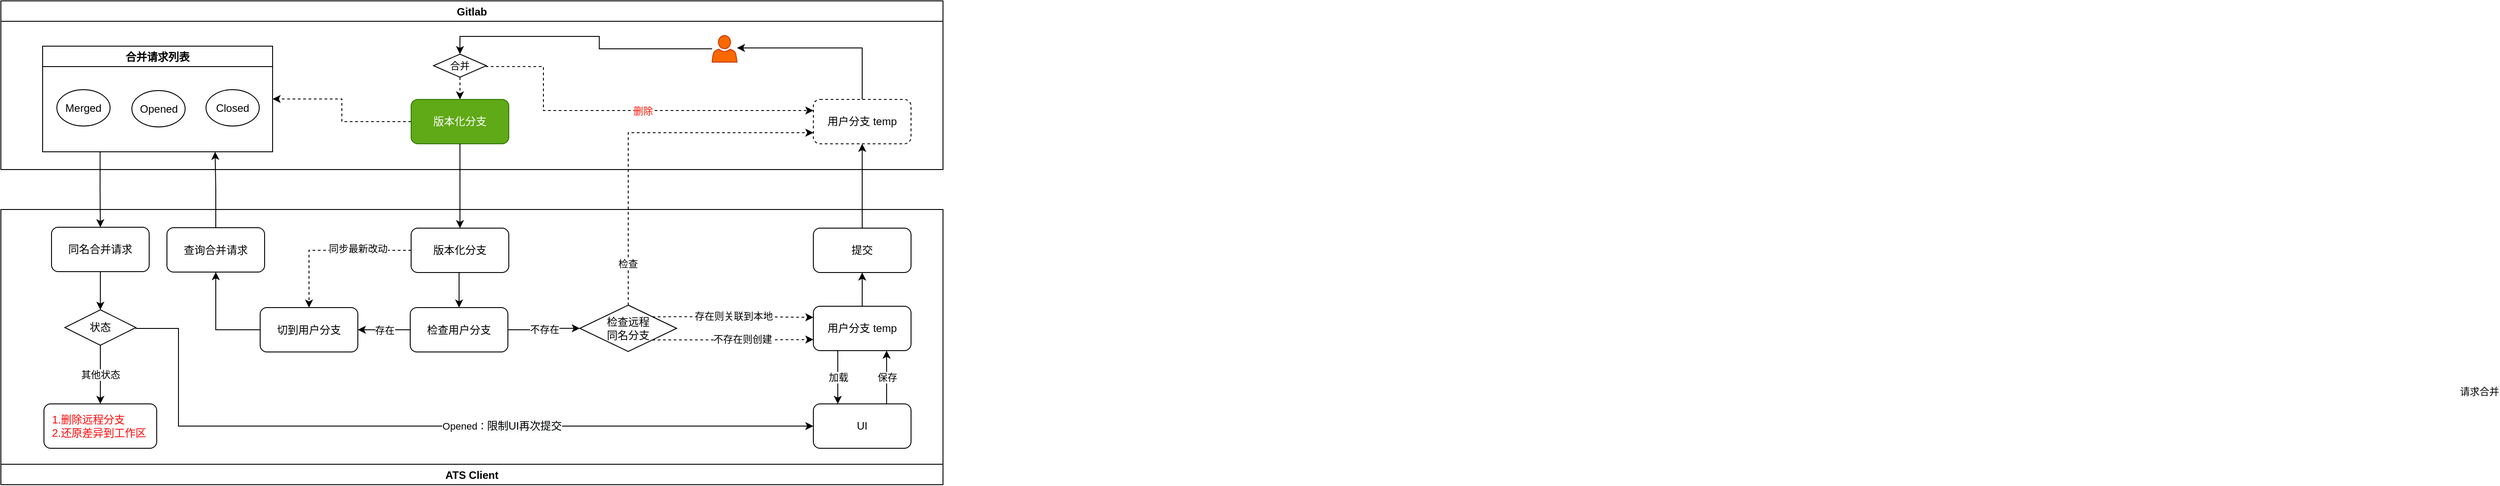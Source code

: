 <mxfile version="18.0.6" type="github">
  <diagram id="JWHZXMgrpeEiZYdzucM5" name="第 1 页">
    <mxGraphModel dx="1038" dy="547" grid="1" gridSize="10" guides="1" tooltips="1" connect="1" arrows="1" fold="1" page="1" pageScale="1" pageWidth="827" pageHeight="1169" math="0" shadow="0">
      <root>
        <mxCell id="0" />
        <mxCell id="1" parent="0" />
        <mxCell id="OzOOQE36SfWYD20R3lUw-1" value="Gitlab" style="swimlane;" parent="1" vertex="1">
          <mxGeometry x="340" y="40" width="1061" height="190" as="geometry" />
        </mxCell>
        <mxCell id="OzOOQE36SfWYD20R3lUw-111" style="edgeStyle=orthogonalEdgeStyle;rounded=0;orthogonalLoop=1;jettySize=auto;html=1;exitX=0;exitY=0.5;exitDx=0;exitDy=0;entryX=1;entryY=0.5;entryDx=0;entryDy=0;dashed=1;fontColor=#000000;strokeColor=#000000;" parent="OzOOQE36SfWYD20R3lUw-1" source="OzOOQE36SfWYD20R3lUw-2" target="OzOOQE36SfWYD20R3lUw-106" edge="1">
          <mxGeometry relative="1" as="geometry" />
        </mxCell>
        <mxCell id="OzOOQE36SfWYD20R3lUw-2" value="版本化分支" style="rounded=1;whiteSpace=wrap;html=1;fillColor=#60a917;fontColor=#ffffff;strokeColor=#2D7600;" parent="OzOOQE36SfWYD20R3lUw-1" vertex="1">
          <mxGeometry x="462" y="111" width="110" height="50" as="geometry" />
        </mxCell>
        <mxCell id="OzOOQE36SfWYD20R3lUw-102" style="edgeStyle=orthogonalEdgeStyle;rounded=0;orthogonalLoop=1;jettySize=auto;html=1;exitX=0.5;exitY=0;exitDx=0;exitDy=0;fontColor=#000000;strokeColor=#000000;" parent="OzOOQE36SfWYD20R3lUw-1" source="OzOOQE36SfWYD20R3lUw-12" target="OzOOQE36SfWYD20R3lUw-98" edge="1">
          <mxGeometry relative="1" as="geometry">
            <Array as="points">
              <mxPoint x="970" y="53" />
            </Array>
            <mxPoint x="892.192" y="53.19" as="targetPoint" />
          </mxGeometry>
        </mxCell>
        <mxCell id="OzOOQE36SfWYD20R3lUw-103" value="请求合并" style="edgeLabel;html=1;align=center;verticalAlign=middle;resizable=0;points=[];fontColor=#000000;" parent="OzOOQE36SfWYD20R3lUw-102" vertex="1" connectable="0">
          <mxGeometry x="-0.226" y="1" relative="1" as="geometry">
            <mxPoint x="1840" y="386" as="offset" />
          </mxGeometry>
        </mxCell>
        <mxCell id="OzOOQE36SfWYD20R3lUw-12" value="用户分支 temp" style="rounded=1;whiteSpace=wrap;html=1;dashed=1;" parent="OzOOQE36SfWYD20R3lUw-1" vertex="1">
          <mxGeometry x="915" y="111" width="110" height="50" as="geometry" />
        </mxCell>
        <mxCell id="OzOOQE36SfWYD20R3lUw-98" value="" style="sketch=0;pointerEvents=1;shadow=0;dashed=0;html=1;strokeColor=#C73500;labelPosition=center;verticalLabelPosition=bottom;verticalAlign=top;outlineConnect=0;align=center;shape=mxgraph.office.users.user;fillColor=#fa6800;fontColor=#000000;" parent="OzOOQE36SfWYD20R3lUw-1" vertex="1">
          <mxGeometry x="801" y="39" width="28" height="30" as="geometry" />
        </mxCell>
        <mxCell id="OzOOQE36SfWYD20R3lUw-106" value="合并请求列表" style="swimlane;fontColor=#000000;gradientColor=#ffffff;" parent="OzOOQE36SfWYD20R3lUw-1" vertex="1">
          <mxGeometry x="47" y="51" width="259" height="119" as="geometry" />
        </mxCell>
        <mxCell id="OzOOQE36SfWYD20R3lUw-108" value="Merged" style="ellipse;whiteSpace=wrap;html=1;fontColor=#000000;gradientColor=#ffffff;" parent="OzOOQE36SfWYD20R3lUw-106" vertex="1">
          <mxGeometry x="16" y="49" width="60" height="41" as="geometry" />
        </mxCell>
        <mxCell id="OzOOQE36SfWYD20R3lUw-109" value="Opened" style="ellipse;whiteSpace=wrap;html=1;fontColor=#000000;gradientColor=#ffffff;" parent="OzOOQE36SfWYD20R3lUw-106" vertex="1">
          <mxGeometry x="100.5" y="50" width="60" height="41" as="geometry" />
        </mxCell>
        <mxCell id="OzOOQE36SfWYD20R3lUw-110" value="Closed" style="ellipse;whiteSpace=wrap;html=1;fontColor=#000000;gradientColor=#ffffff;" parent="OzOOQE36SfWYD20R3lUw-106" vertex="1">
          <mxGeometry x="184" y="49" width="60" height="41" as="geometry" />
        </mxCell>
        <mxCell id="psE9WnhXkmg0ZXA9j5WQ-4" style="edgeStyle=orthogonalEdgeStyle;rounded=0;orthogonalLoop=1;jettySize=auto;html=1;exitX=0.5;exitY=1;exitDx=0;exitDy=0;entryX=0.5;entryY=0;entryDx=0;entryDy=0;dashed=1;" parent="OzOOQE36SfWYD20R3lUw-1" source="psE9WnhXkmg0ZXA9j5WQ-2" target="OzOOQE36SfWYD20R3lUw-2" edge="1">
          <mxGeometry relative="1" as="geometry" />
        </mxCell>
        <mxCell id="psE9WnhXkmg0ZXA9j5WQ-6" value="删除" style="edgeStyle=orthogonalEdgeStyle;rounded=0;orthogonalLoop=1;jettySize=auto;html=1;exitX=1;exitY=0.5;exitDx=0;exitDy=0;entryX=0;entryY=0.25;entryDx=0;entryDy=0;fontColor=#FF1100;dashed=1;" parent="OzOOQE36SfWYD20R3lUw-1" source="psE9WnhXkmg0ZXA9j5WQ-2" target="OzOOQE36SfWYD20R3lUw-12" edge="1">
          <mxGeometry x="0.084" relative="1" as="geometry">
            <Array as="points">
              <mxPoint x="547" y="74" />
              <mxPoint x="611" y="74" />
              <mxPoint x="611" y="124" />
            </Array>
            <mxPoint as="offset" />
          </mxGeometry>
        </mxCell>
        <mxCell id="psE9WnhXkmg0ZXA9j5WQ-2" value="&lt;span style=&quot;font-size: 11px; background-color: rgb(255, 255, 255);&quot;&gt;合并&lt;/span&gt;" style="rhombus;whiteSpace=wrap;html=1;verticalAlign=middle;fillColor=#FFFFFF;strokeColor=default;fontColor=#000000;sketch=0;shadow=0;dashed=0;" parent="OzOOQE36SfWYD20R3lUw-1" vertex="1">
          <mxGeometry x="487.25" y="60" width="59.5" height="26" as="geometry" />
        </mxCell>
        <mxCell id="psE9WnhXkmg0ZXA9j5WQ-3" value="" style="edgeStyle=orthogonalEdgeStyle;rounded=0;orthogonalLoop=1;jettySize=auto;html=1;entryX=0.5;entryY=0;entryDx=0;entryDy=0;" parent="OzOOQE36SfWYD20R3lUw-1" source="OzOOQE36SfWYD20R3lUw-98" target="psE9WnhXkmg0ZXA9j5WQ-2" edge="1">
          <mxGeometry relative="1" as="geometry" />
        </mxCell>
        <mxCell id="OzOOQE36SfWYD20R3lUw-13" value="ATS Client" style="swimlane;flipV=1;" parent="1" vertex="1">
          <mxGeometry x="340" y="275" width="1061" height="310" as="geometry" />
        </mxCell>
        <mxCell id="OzOOQE36SfWYD20R3lUw-70" style="edgeStyle=orthogonalEdgeStyle;rounded=0;orthogonalLoop=1;jettySize=auto;html=1;exitX=0.5;exitY=1;exitDx=0;exitDy=0;entryX=0.5;entryY=0;entryDx=0;entryDy=0;" parent="OzOOQE36SfWYD20R3lUw-13" source="OzOOQE36SfWYD20R3lUw-16" target="OzOOQE36SfWYD20R3lUw-63" edge="1">
          <mxGeometry relative="1" as="geometry" />
        </mxCell>
        <mxCell id="OzOOQE36SfWYD20R3lUw-84" style="edgeStyle=orthogonalEdgeStyle;rounded=0;orthogonalLoop=1;jettySize=auto;html=1;exitX=0;exitY=0.5;exitDx=0;exitDy=0;entryX=0.5;entryY=0;entryDx=0;entryDy=0;fontColor=#000000;strokeColor=#000000;dashed=1;" parent="OzOOQE36SfWYD20R3lUw-13" source="OzOOQE36SfWYD20R3lUw-16" target="OzOOQE36SfWYD20R3lUw-82" edge="1">
          <mxGeometry relative="1" as="geometry" />
        </mxCell>
        <mxCell id="OzOOQE36SfWYD20R3lUw-86" value="同步最新改动" style="edgeLabel;html=1;align=center;verticalAlign=middle;resizable=0;points=[];fontColor=#000000;" parent="OzOOQE36SfWYD20R3lUw-84" vertex="1" connectable="0">
          <mxGeometry x="0.063" y="-2" relative="1" as="geometry">
            <mxPoint x="35" as="offset" />
          </mxGeometry>
        </mxCell>
        <mxCell id="OzOOQE36SfWYD20R3lUw-16" value="版本化分支" style="rounded=1;whiteSpace=wrap;html=1;" parent="OzOOQE36SfWYD20R3lUw-13" vertex="1">
          <mxGeometry x="462" y="21" width="110" height="50" as="geometry" />
        </mxCell>
        <mxCell id="OzOOQE36SfWYD20R3lUw-91" style="edgeStyle=orthogonalEdgeStyle;rounded=0;orthogonalLoop=1;jettySize=auto;html=1;exitX=0.5;exitY=0;exitDx=0;exitDy=0;entryX=0.5;entryY=1;entryDx=0;entryDy=0;fontColor=#000000;strokeColor=#000000;" parent="OzOOQE36SfWYD20R3lUw-13" source="OzOOQE36SfWYD20R3lUw-34" target="OzOOQE36SfWYD20R3lUw-90" edge="1">
          <mxGeometry relative="1" as="geometry" />
        </mxCell>
        <mxCell id="OzOOQE36SfWYD20R3lUw-34" value="用户分支 temp" style="rounded=1;whiteSpace=wrap;html=1;" parent="OzOOQE36SfWYD20R3lUw-13" vertex="1">
          <mxGeometry x="915" y="109" width="110" height="50" as="geometry" />
        </mxCell>
        <mxCell id="OzOOQE36SfWYD20R3lUw-68" value="不存在" style="edgeStyle=orthogonalEdgeStyle;rounded=0;orthogonalLoop=1;jettySize=auto;html=1;exitX=1;exitY=0.5;exitDx=0;exitDy=0;entryX=0;entryY=0.5;entryDx=0;entryDy=0;" parent="OzOOQE36SfWYD20R3lUw-13" source="OzOOQE36SfWYD20R3lUw-63" target="k9bFuFUCMk2lvkfN55A9-7" edge="1">
          <mxGeometry relative="1" as="geometry">
            <mxPoint x="636" y="135" as="targetPoint" />
          </mxGeometry>
        </mxCell>
        <mxCell id="OzOOQE36SfWYD20R3lUw-83" value="存在" style="edgeStyle=orthogonalEdgeStyle;rounded=0;orthogonalLoop=1;jettySize=auto;html=1;exitX=0;exitY=0.5;exitDx=0;exitDy=0;entryX=1;entryY=0.5;entryDx=0;entryDy=0;fontColor=#000000;strokeColor=#000000;" parent="OzOOQE36SfWYD20R3lUw-13" source="OzOOQE36SfWYD20R3lUw-63" target="OzOOQE36SfWYD20R3lUw-82" edge="1">
          <mxGeometry relative="1" as="geometry" />
        </mxCell>
        <mxCell id="OzOOQE36SfWYD20R3lUw-63" value="检查用户分支" style="rounded=1;whiteSpace=wrap;html=1;" parent="OzOOQE36SfWYD20R3lUw-13" vertex="1">
          <mxGeometry x="461" y="110.5" width="110" height="50" as="geometry" />
        </mxCell>
        <mxCell id="OzOOQE36SfWYD20R3lUw-66" value="查询合并请求" style="rounded=1;whiteSpace=wrap;html=1;" parent="OzOOQE36SfWYD20R3lUw-13" vertex="1">
          <mxGeometry x="187" y="20.5" width="110" height="50" as="geometry" />
        </mxCell>
        <mxCell id="OzOOQE36SfWYD20R3lUw-75" style="edgeStyle=orthogonalEdgeStyle;rounded=0;orthogonalLoop=1;jettySize=auto;html=1;exitX=0.5;exitY=1;exitDx=0;exitDy=0;entryX=0.5;entryY=0;entryDx=0;entryDy=0;" parent="OzOOQE36SfWYD20R3lUw-13" source="OzOOQE36SfWYD20R3lUw-71" target="OzOOQE36SfWYD20R3lUw-74" edge="1">
          <mxGeometry relative="1" as="geometry" />
        </mxCell>
        <mxCell id="OzOOQE36SfWYD20R3lUw-71" value="同名合并请求" style="rounded=1;whiteSpace=wrap;html=1;" parent="OzOOQE36SfWYD20R3lUw-13" vertex="1">
          <mxGeometry x="57" y="20" width="110" height="50" as="geometry" />
        </mxCell>
        <mxCell id="OzOOQE36SfWYD20R3lUw-88" value="其他状态" style="edgeStyle=orthogonalEdgeStyle;rounded=0;orthogonalLoop=1;jettySize=auto;html=1;exitX=0.5;exitY=1;exitDx=0;exitDy=0;fontColor=#000000;strokeColor=#000000;" parent="OzOOQE36SfWYD20R3lUw-13" source="OzOOQE36SfWYD20R3lUw-74" target="OzOOQE36SfWYD20R3lUw-87" edge="1">
          <mxGeometry relative="1" as="geometry" />
        </mxCell>
        <mxCell id="OzOOQE36SfWYD20R3lUw-74" value="状态" style="rhombus;whiteSpace=wrap;html=1;gradientColor=#ffffff;" parent="OzOOQE36SfWYD20R3lUw-13" vertex="1">
          <mxGeometry x="72" y="113" width="80" height="40" as="geometry" />
        </mxCell>
        <mxCell id="OzOOQE36SfWYD20R3lUw-85" style="edgeStyle=orthogonalEdgeStyle;rounded=0;orthogonalLoop=1;jettySize=auto;html=1;exitX=0;exitY=0.5;exitDx=0;exitDy=0;entryX=0.5;entryY=1;entryDx=0;entryDy=0;fontColor=#000000;strokeColor=#000000;" parent="OzOOQE36SfWYD20R3lUw-13" source="OzOOQE36SfWYD20R3lUw-82" target="OzOOQE36SfWYD20R3lUw-66" edge="1">
          <mxGeometry relative="1" as="geometry" />
        </mxCell>
        <mxCell id="OzOOQE36SfWYD20R3lUw-82" value="切到用户分支" style="rounded=1;whiteSpace=wrap;html=1;" parent="OzOOQE36SfWYD20R3lUw-13" vertex="1">
          <mxGeometry x="292" y="110.5" width="110" height="50" as="geometry" />
        </mxCell>
        <mxCell id="OzOOQE36SfWYD20R3lUw-87" value="&lt;font color=&quot;#ff0505&quot;&gt;&amp;nbsp; 1.删除远程分支&lt;br&gt;&amp;nbsp; 2.还原差异到工作区&lt;br&gt;&lt;/font&gt;" style="rounded=1;whiteSpace=wrap;html=1;align=left;" parent="OzOOQE36SfWYD20R3lUw-13" vertex="1">
          <mxGeometry x="48.5" y="219" width="127" height="50" as="geometry" />
        </mxCell>
        <mxCell id="OzOOQE36SfWYD20R3lUw-90" value="提交" style="rounded=1;whiteSpace=wrap;html=1;" parent="OzOOQE36SfWYD20R3lUw-13" vertex="1">
          <mxGeometry x="915" y="21" width="110" height="50" as="geometry" />
        </mxCell>
        <mxCell id="OzOOQE36SfWYD20R3lUw-36" value="UI" style="rounded=1;whiteSpace=wrap;html=1;" parent="OzOOQE36SfWYD20R3lUw-13" vertex="1">
          <mxGeometry x="915" y="219" width="110" height="50" as="geometry" />
        </mxCell>
        <mxCell id="OzOOQE36SfWYD20R3lUw-37" value="加载" style="edgeStyle=orthogonalEdgeStyle;rounded=0;orthogonalLoop=1;jettySize=auto;html=1;exitX=0.25;exitY=1;exitDx=0;exitDy=0;entryX=0.25;entryY=0;entryDx=0;entryDy=0;" parent="OzOOQE36SfWYD20R3lUw-13" source="OzOOQE36SfWYD20R3lUw-34" target="OzOOQE36SfWYD20R3lUw-36" edge="1">
          <mxGeometry relative="1" as="geometry" />
        </mxCell>
        <mxCell id="OzOOQE36SfWYD20R3lUw-38" value="保存" style="edgeStyle=orthogonalEdgeStyle;rounded=0;orthogonalLoop=1;jettySize=auto;html=1;exitX=0.75;exitY=0;exitDx=0;exitDy=0;entryX=0.75;entryY=1;entryDx=0;entryDy=0;" parent="OzOOQE36SfWYD20R3lUw-13" source="OzOOQE36SfWYD20R3lUw-36" target="OzOOQE36SfWYD20R3lUw-34" edge="1">
          <mxGeometry relative="1" as="geometry" />
        </mxCell>
        <mxCell id="OzOOQE36SfWYD20R3lUw-77" value="Opened：&lt;span style=&quot;font-size: 12px ; background-color: rgb(248 , 249 , 250)&quot;&gt;限制UI再次提交&lt;/span&gt;" style="edgeStyle=orthogonalEdgeStyle;rounded=0;orthogonalLoop=1;jettySize=auto;html=1;exitX=1;exitY=0.5;exitDx=0;exitDy=0;entryX=0;entryY=0.5;entryDx=0;entryDy=0;" parent="OzOOQE36SfWYD20R3lUw-13" source="OzOOQE36SfWYD20R3lUw-74" target="OzOOQE36SfWYD20R3lUw-36" edge="1">
          <mxGeometry x="0.196" relative="1" as="geometry">
            <mxPoint x="249" y="296" as="targetPoint" />
            <Array as="points">
              <mxPoint x="152" y="134" />
              <mxPoint x="200" y="134" />
              <mxPoint x="200" y="244" />
            </Array>
            <mxPoint as="offset" />
          </mxGeometry>
        </mxCell>
        <mxCell id="k9bFuFUCMk2lvkfN55A9-8" style="edgeStyle=orthogonalEdgeStyle;rounded=0;orthogonalLoop=1;jettySize=auto;html=1;exitX=1;exitY=0;exitDx=0;exitDy=0;entryX=0;entryY=0.25;entryDx=0;entryDy=0;dashed=1;" parent="OzOOQE36SfWYD20R3lUw-13" source="k9bFuFUCMk2lvkfN55A9-7" target="OzOOQE36SfWYD20R3lUw-34" edge="1">
          <mxGeometry relative="1" as="geometry" />
        </mxCell>
        <mxCell id="k9bFuFUCMk2lvkfN55A9-10" value="存在则关联到本地" style="edgeLabel;html=1;align=center;verticalAlign=middle;resizable=0;points=[];" parent="k9bFuFUCMk2lvkfN55A9-8" vertex="1" connectable="0">
          <mxGeometry x="-0.235" y="1" relative="1" as="geometry">
            <mxPoint x="22" as="offset" />
          </mxGeometry>
        </mxCell>
        <mxCell id="k9bFuFUCMk2lvkfN55A9-9" style="edgeStyle=orthogonalEdgeStyle;rounded=0;orthogonalLoop=1;jettySize=auto;html=1;exitX=1;exitY=1;exitDx=0;exitDy=0;entryX=0;entryY=0.75;entryDx=0;entryDy=0;dashed=1;" parent="OzOOQE36SfWYD20R3lUw-13" source="k9bFuFUCMk2lvkfN55A9-7" target="OzOOQE36SfWYD20R3lUw-34" edge="1">
          <mxGeometry relative="1" as="geometry" />
        </mxCell>
        <mxCell id="k9bFuFUCMk2lvkfN55A9-11" value="不存在则创建" style="edgeLabel;html=1;align=center;verticalAlign=middle;resizable=0;points=[];" parent="k9bFuFUCMk2lvkfN55A9-9" vertex="1" connectable="0">
          <mxGeometry x="-0.208" y="-3" relative="1" as="geometry">
            <mxPoint x="29" y="-4" as="offset" />
          </mxGeometry>
        </mxCell>
        <mxCell id="k9bFuFUCMk2lvkfN55A9-7" value="检查远程&lt;br&gt;同名分支" style="rhombus;whiteSpace=wrap;html=1;gradientColor=#ffffff;" parent="OzOOQE36SfWYD20R3lUw-13" vertex="1">
          <mxGeometry x="652" y="107.75" width="109" height="52.25" as="geometry" />
        </mxCell>
        <mxCell id="OzOOQE36SfWYD20R3lUw-33" style="edgeStyle=orthogonalEdgeStyle;rounded=0;orthogonalLoop=1;jettySize=auto;html=1;exitX=0.5;exitY=1;exitDx=0;exitDy=0;entryX=0.5;entryY=0;entryDx=0;entryDy=0;" parent="1" source="OzOOQE36SfWYD20R3lUw-2" target="OzOOQE36SfWYD20R3lUw-16" edge="1">
          <mxGeometry relative="1" as="geometry" />
        </mxCell>
        <mxCell id="OzOOQE36SfWYD20R3lUw-53" value="" style="edgeStyle=orthogonalEdgeStyle;rounded=0;orthogonalLoop=1;jettySize=auto;html=1;exitX=0.5;exitY=0;exitDx=0;exitDy=0;entryX=0.75;entryY=1;entryDx=0;entryDy=0;startArrow=none;" parent="1" source="OzOOQE36SfWYD20R3lUw-66" target="OzOOQE36SfWYD20R3lUw-106" edge="1">
          <mxGeometry x="0.066" y="5" relative="1" as="geometry">
            <mxPoint x="582" y="640.5" as="sourcePoint" />
            <mxPoint x="582" y="202" as="targetPoint" />
            <mxPoint y="1" as="offset" />
          </mxGeometry>
        </mxCell>
        <mxCell id="OzOOQE36SfWYD20R3lUw-72" style="edgeStyle=orthogonalEdgeStyle;rounded=0;orthogonalLoop=1;jettySize=auto;html=1;exitX=0.25;exitY=1;exitDx=0;exitDy=0;entryX=0.5;entryY=0;entryDx=0;entryDy=0;" parent="1" source="OzOOQE36SfWYD20R3lUw-106" target="OzOOQE36SfWYD20R3lUw-71" edge="1">
          <mxGeometry relative="1" as="geometry">
            <mxPoint x="452" y="202" as="sourcePoint" />
          </mxGeometry>
        </mxCell>
        <mxCell id="OzOOQE36SfWYD20R3lUw-92" style="edgeStyle=orthogonalEdgeStyle;rounded=0;orthogonalLoop=1;jettySize=auto;html=1;exitX=0.5;exitY=0;exitDx=0;exitDy=0;entryX=0.5;entryY=1;entryDx=0;entryDy=0;fontColor=#000000;strokeColor=#000000;" parent="1" source="OzOOQE36SfWYD20R3lUw-90" target="OzOOQE36SfWYD20R3lUw-12" edge="1">
          <mxGeometry relative="1" as="geometry" />
        </mxCell>
        <mxCell id="k9bFuFUCMk2lvkfN55A9-5" style="edgeStyle=orthogonalEdgeStyle;rounded=0;orthogonalLoop=1;jettySize=auto;html=1;entryX=0;entryY=0.75;entryDx=0;entryDy=0;dashed=1;exitX=0.5;exitY=0;exitDx=0;exitDy=0;" parent="1" source="k9bFuFUCMk2lvkfN55A9-7" target="OzOOQE36SfWYD20R3lUw-12" edge="1">
          <mxGeometry relative="1" as="geometry">
            <mxPoint x="1021" y="320" as="sourcePoint" />
          </mxGeometry>
        </mxCell>
        <mxCell id="k9bFuFUCMk2lvkfN55A9-6" value="检查" style="edgeLabel;html=1;align=center;verticalAlign=middle;resizable=0;points=[];" parent="k9bFuFUCMk2lvkfN55A9-5" vertex="1" connectable="0">
          <mxGeometry x="-0.601" y="3" relative="1" as="geometry">
            <mxPoint x="2" y="33" as="offset" />
          </mxGeometry>
        </mxCell>
      </root>
    </mxGraphModel>
  </diagram>
</mxfile>
